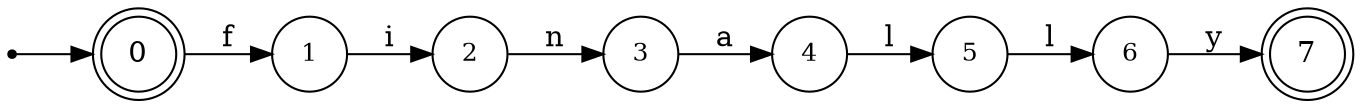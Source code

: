digraph finite_state_machine {
	rankdir=LR;
	size="10,10"

	node [ shape = doublecircle, label = "0", fontsize  = 14] n0;

	node [ shape = circle, label = "1", fontsize  = 12] n1;
	node [ shape = circle, label = "2", fontsize  = 12] n2;
	node [ shape = circle, label = "3", fontsize  = 12] n3;
	node [ shape = circle, label = "4", fontsize  = 12] n4;
	node [ shape = circle, label = "5", fontsize  = 12] n5;
	node [ shape = circle, label = "6", fontsize  = 12] n6;

	node [ shape = doublecircle, label = "7", fontsize  = 14] n7;

	node [shape = point ]; qi
	qi -> n0;

	n0 -> n1 [ label = "f" ];
	n1 -> n2 [ label = "i" ];
	n2 -> n3 [ label = "n" ];
	n3 -> n4 [ label = "a" ];
	n4 -> n5 [ label = "l" ];
	n5 -> n6 [ label = "l" ];
	n6 -> n7 [ label = "y" ];
}
